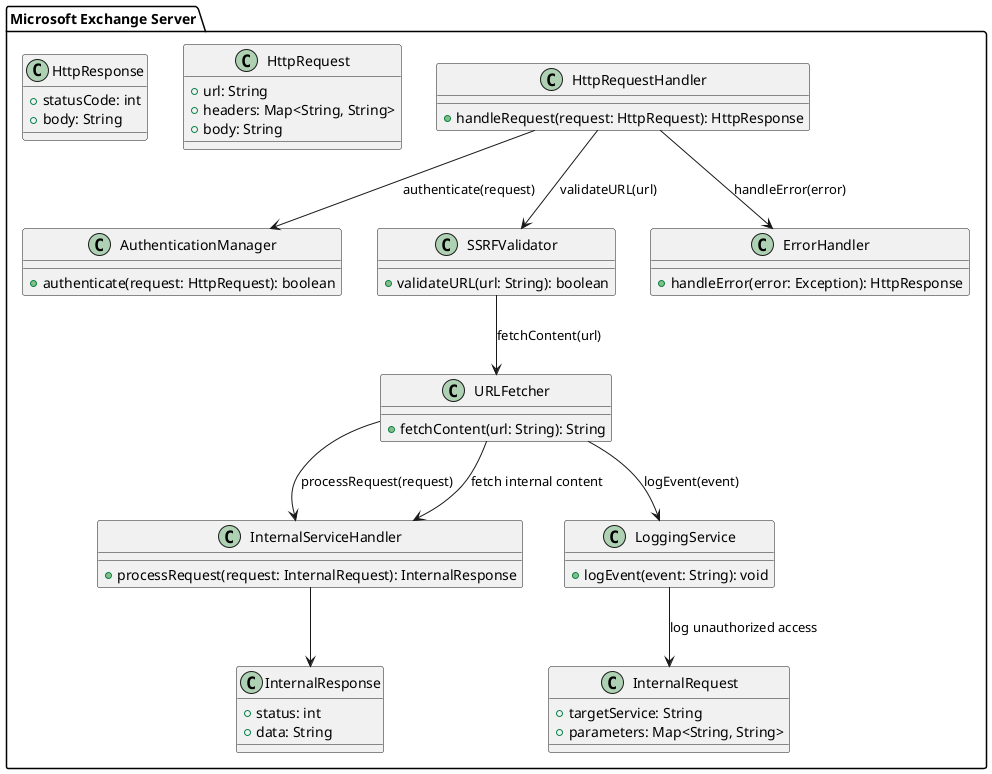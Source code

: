 @startuml "test 1"
package "Microsoft Exchange Server" {
  
  class HttpRequestHandler {
    +handleRequest(request: HttpRequest): HttpResponse
  }

  class AuthenticationManager {
    +authenticate(request: HttpRequest): boolean
  }

  class SSRFValidator {
    +validateURL(url: String): boolean
  }

  class URLFetcher {
    +fetchContent(url: String): String
  }

  class InternalServiceHandler {
    +processRequest(request: InternalRequest): InternalResponse
  }

  class LoggingService {
    +logEvent(event: String): void
  }

  class ErrorHandler {
    +handleError(error: Exception): HttpResponse
  }
  
  class HttpRequest {
    +url: String
    +headers: Map<String, String>
    +body: String
  }

  class HttpResponse {
    +statusCode: int
    +body: String
  }

  class InternalRequest {
    +targetService: String
    +parameters: Map<String, String>
  }

  class InternalResponse {
    +status: int
    +data: String
  }
}

HttpRequestHandler --> AuthenticationManager : authenticate(request)
HttpRequestHandler --> SSRFValidator : validateURL(url)
SSRFValidator --> URLFetcher : fetchContent(url)
URLFetcher --> InternalServiceHandler : processRequest(request)
URLFetcher --> LoggingService : logEvent(event)
HttpRequestHandler --> ErrorHandler : handleError(error)
URLFetcher --> InternalServiceHandler : fetch internal content
InternalServiceHandler --> InternalResponse
LoggingService --> InternalRequest : log unauthorized access
@enduml
